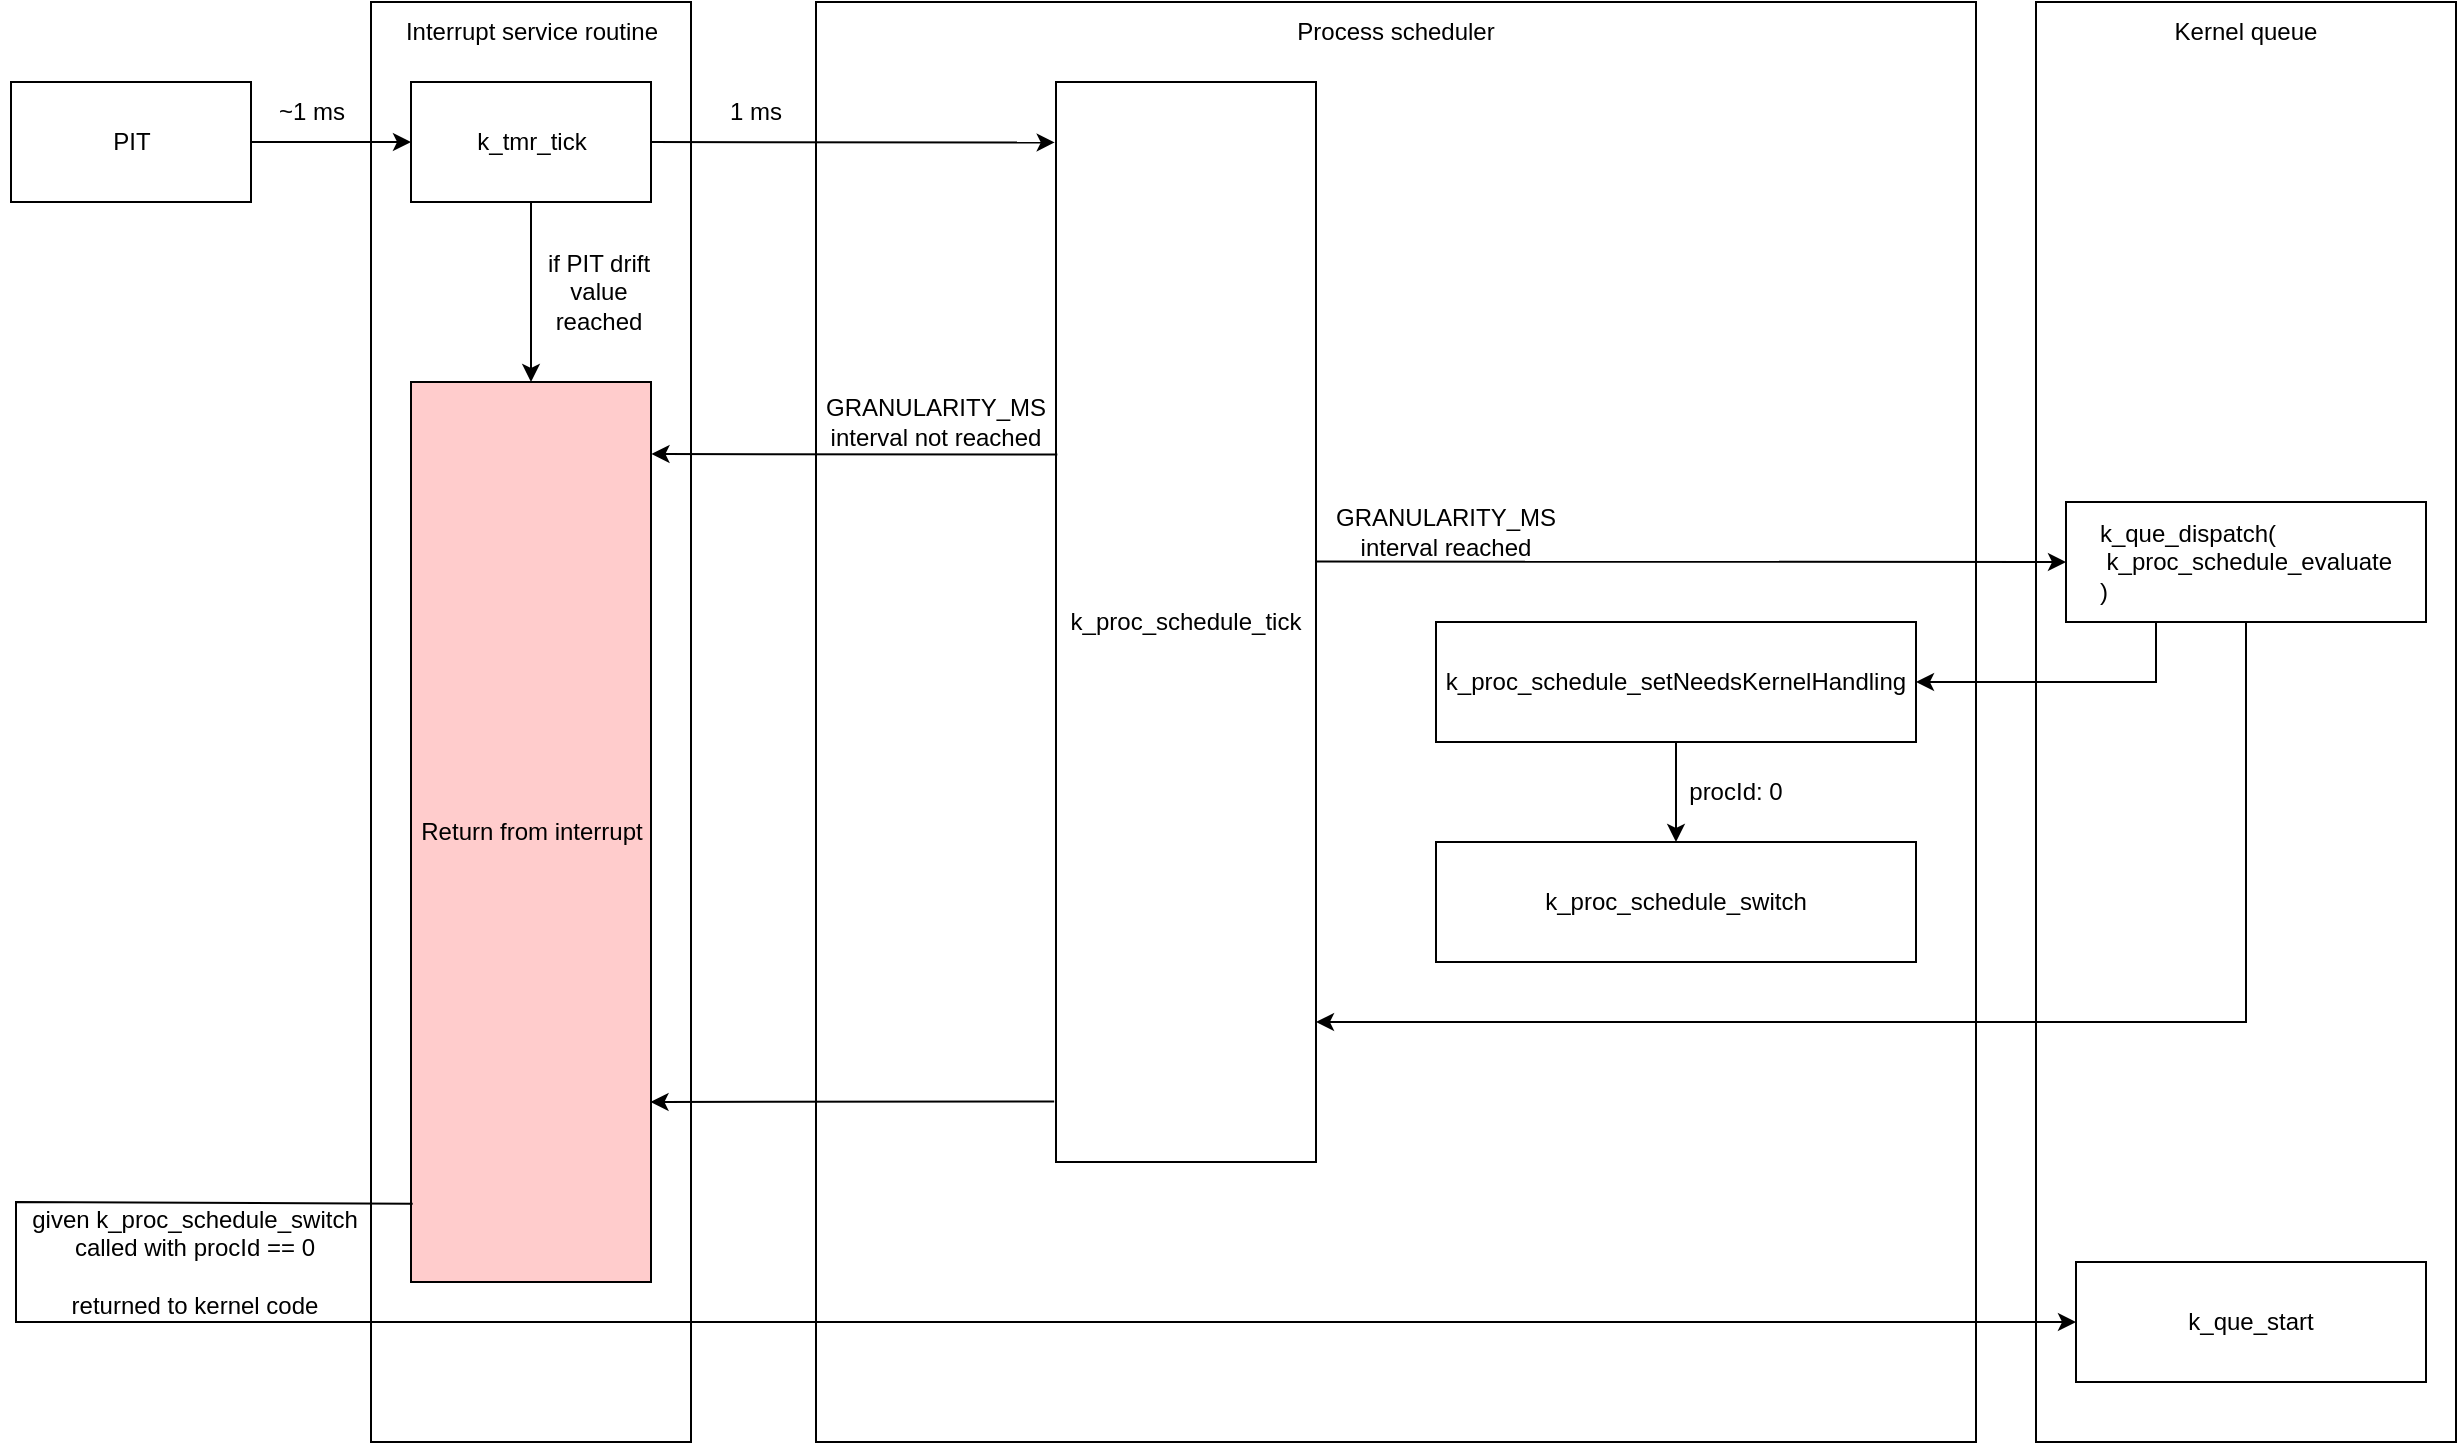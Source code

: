 <mxfile version="20.8.13" type="github">
  <diagram id="C5RBs43oDa-KdzZeNtuy" name="Page-1">
    <mxGraphModel dx="2630" dy="2167" grid="1" gridSize="10" guides="1" tooltips="1" connect="1" arrows="1" fold="1" page="1" pageScale="1" pageWidth="827" pageHeight="1169" math="0" shadow="0">
      <root>
        <mxCell id="WIyWlLk6GJQsqaUBKTNV-0" />
        <mxCell id="WIyWlLk6GJQsqaUBKTNV-1" parent="WIyWlLk6GJQsqaUBKTNV-0" />
        <mxCell id="M0FN-xJ6hnQDgg32db2r-20" value="" style="rounded=0;whiteSpace=wrap;html=1;" vertex="1" parent="WIyWlLk6GJQsqaUBKTNV-1">
          <mxGeometry x="147.5" y="-30" width="160" height="720" as="geometry" />
        </mxCell>
        <mxCell id="M0FN-xJ6hnQDgg32db2r-15" value="" style="rounded=0;whiteSpace=wrap;html=1;" vertex="1" parent="WIyWlLk6GJQsqaUBKTNV-1">
          <mxGeometry x="980" y="-30" width="210" height="720" as="geometry" />
        </mxCell>
        <mxCell id="M0FN-xJ6hnQDgg32db2r-13" value="" style="rounded=0;whiteSpace=wrap;html=1;" vertex="1" parent="WIyWlLk6GJQsqaUBKTNV-1">
          <mxGeometry x="370" y="-30" width="580" height="720" as="geometry" />
        </mxCell>
        <mxCell id="M0FN-xJ6hnQDgg32db2r-0" value="PIT" style="rounded=0;whiteSpace=wrap;html=1;" vertex="1" parent="WIyWlLk6GJQsqaUBKTNV-1">
          <mxGeometry x="-32.5" y="10" width="120" height="60" as="geometry" />
        </mxCell>
        <mxCell id="M0FN-xJ6hnQDgg32db2r-1" value="" style="endArrow=classic;html=1;rounded=0;exitX=1;exitY=0.5;exitDx=0;exitDy=0;entryX=0;entryY=0.5;entryDx=0;entryDy=0;" edge="1" parent="WIyWlLk6GJQsqaUBKTNV-1" source="M0FN-xJ6hnQDgg32db2r-0" target="M0FN-xJ6hnQDgg32db2r-3">
          <mxGeometry width="50" height="50" relative="1" as="geometry">
            <mxPoint x="390" y="310" as="sourcePoint" />
            <mxPoint x="200" y="40" as="targetPoint" />
          </mxGeometry>
        </mxCell>
        <mxCell id="M0FN-xJ6hnQDgg32db2r-2" value="~1 ms" style="text;html=1;strokeColor=none;fillColor=none;align=center;verticalAlign=middle;whiteSpace=wrap;rounded=0;" vertex="1" parent="WIyWlLk6GJQsqaUBKTNV-1">
          <mxGeometry x="87.5" y="10" width="60" height="30" as="geometry" />
        </mxCell>
        <mxCell id="M0FN-xJ6hnQDgg32db2r-23" value="" style="edgeStyle=orthogonalEdgeStyle;rounded=0;orthogonalLoop=1;jettySize=auto;html=1;" edge="1" parent="WIyWlLk6GJQsqaUBKTNV-1" source="M0FN-xJ6hnQDgg32db2r-3" target="M0FN-xJ6hnQDgg32db2r-22">
          <mxGeometry relative="1" as="geometry" />
        </mxCell>
        <mxCell id="M0FN-xJ6hnQDgg32db2r-3" value="k_tmr_tick" style="rounded=0;whiteSpace=wrap;html=1;" vertex="1" parent="WIyWlLk6GJQsqaUBKTNV-1">
          <mxGeometry x="167.5" y="10" width="120" height="60" as="geometry" />
        </mxCell>
        <mxCell id="M0FN-xJ6hnQDgg32db2r-5" value="" style="endArrow=classic;html=1;rounded=0;exitX=1;exitY=0.5;exitDx=0;exitDy=0;entryX=-0.005;entryY=0.056;entryDx=0;entryDy=0;entryPerimeter=0;" edge="1" parent="WIyWlLk6GJQsqaUBKTNV-1" source="M0FN-xJ6hnQDgg32db2r-3" target="M0FN-xJ6hnQDgg32db2r-6">
          <mxGeometry width="50" height="50" relative="1" as="geometry">
            <mxPoint x="390" y="210" as="sourcePoint" />
            <mxPoint x="480" y="40" as="targetPoint" />
          </mxGeometry>
        </mxCell>
        <mxCell id="M0FN-xJ6hnQDgg32db2r-6" value="k_proc_schedule_tick" style="rounded=0;whiteSpace=wrap;html=1;" vertex="1" parent="WIyWlLk6GJQsqaUBKTNV-1">
          <mxGeometry x="490" y="10" width="130" height="540" as="geometry" />
        </mxCell>
        <mxCell id="M0FN-xJ6hnQDgg32db2r-7" value="&lt;div style=&quot;text-align: left;&quot;&gt;&lt;span style=&quot;background-color: initial;&quot;&gt;k_que_dispatch(&lt;/span&gt;&lt;/div&gt;&lt;span style=&quot;white-space: pre;&quot;&gt;&lt;div style=&quot;text-align: left;&quot;&gt;&lt;span style=&quot;background-color: initial;&quot;&gt;	&lt;/span&gt;&lt;span style=&quot;background-color: initial; white-space: normal;&quot;&gt;k_proc_schedule_evaluate&lt;/span&gt;&lt;/div&gt;&lt;/span&gt;&lt;div style=&quot;text-align: left;&quot;&gt;&lt;span style=&quot;background-color: initial;&quot;&gt;)&lt;/span&gt;&lt;/div&gt;" style="rounded=0;whiteSpace=wrap;html=1;" vertex="1" parent="WIyWlLk6GJQsqaUBKTNV-1">
          <mxGeometry x="995" y="220" width="180" height="60" as="geometry" />
        </mxCell>
        <mxCell id="M0FN-xJ6hnQDgg32db2r-8" value="1 ms" style="text;html=1;strokeColor=none;fillColor=none;align=center;verticalAlign=middle;whiteSpace=wrap;rounded=0;" vertex="1" parent="WIyWlLk6GJQsqaUBKTNV-1">
          <mxGeometry x="310" y="10" width="60" height="30" as="geometry" />
        </mxCell>
        <mxCell id="M0FN-xJ6hnQDgg32db2r-10" value="" style="endArrow=classic;html=1;rounded=0;exitX=1;exitY=0.444;exitDx=0;exitDy=0;entryX=0;entryY=0.5;entryDx=0;entryDy=0;exitPerimeter=0;" edge="1" parent="WIyWlLk6GJQsqaUBKTNV-1" source="M0FN-xJ6hnQDgg32db2r-6" target="M0FN-xJ6hnQDgg32db2r-7">
          <mxGeometry width="50" height="50" relative="1" as="geometry">
            <mxPoint x="710" y="220" as="sourcePoint" />
            <mxPoint x="610" y="30" as="targetPoint" />
          </mxGeometry>
        </mxCell>
        <mxCell id="M0FN-xJ6hnQDgg32db2r-11" value="GRANULARITY_MS interval reached" style="text;html=1;strokeColor=none;fillColor=none;align=center;verticalAlign=middle;whiteSpace=wrap;rounded=0;" vertex="1" parent="WIyWlLk6GJQsqaUBKTNV-1">
          <mxGeometry x="620" y="220" width="130" height="30" as="geometry" />
        </mxCell>
        <mxCell id="M0FN-xJ6hnQDgg32db2r-14" value="Process scheduler" style="text;html=1;strokeColor=none;fillColor=none;align=center;verticalAlign=middle;whiteSpace=wrap;rounded=0;" vertex="1" parent="WIyWlLk6GJQsqaUBKTNV-1">
          <mxGeometry x="590" y="-30" width="140" height="30" as="geometry" />
        </mxCell>
        <mxCell id="M0FN-xJ6hnQDgg32db2r-16" value="Kernel queue" style="text;html=1;strokeColor=none;fillColor=none;align=center;verticalAlign=middle;whiteSpace=wrap;rounded=0;" vertex="1" parent="WIyWlLk6GJQsqaUBKTNV-1">
          <mxGeometry x="1015" y="-30" width="140" height="30" as="geometry" />
        </mxCell>
        <mxCell id="M0FN-xJ6hnQDgg32db2r-21" value="Interrupt service routine" style="text;html=1;strokeColor=none;fillColor=none;align=center;verticalAlign=middle;whiteSpace=wrap;rounded=0;" vertex="1" parent="WIyWlLk6GJQsqaUBKTNV-1">
          <mxGeometry x="157.5" y="-30" width="140" height="30" as="geometry" />
        </mxCell>
        <mxCell id="M0FN-xJ6hnQDgg32db2r-22" value="Return from interrupt" style="rounded=0;whiteSpace=wrap;html=1;fillColor=#FFCCCC;" vertex="1" parent="WIyWlLk6GJQsqaUBKTNV-1">
          <mxGeometry x="167.5" y="160" width="120" height="450" as="geometry" />
        </mxCell>
        <mxCell id="M0FN-xJ6hnQDgg32db2r-24" value="if PIT drift value reached" style="text;html=1;strokeColor=none;fillColor=none;align=center;verticalAlign=middle;whiteSpace=wrap;rounded=0;" vertex="1" parent="WIyWlLk6GJQsqaUBKTNV-1">
          <mxGeometry x="225" y="90" width="72.5" height="50" as="geometry" />
        </mxCell>
        <mxCell id="M0FN-xJ6hnQDgg32db2r-26" value="GRANULARITY_MS interval not reached" style="text;html=1;strokeColor=none;fillColor=none;align=center;verticalAlign=middle;whiteSpace=wrap;rounded=0;" vertex="1" parent="WIyWlLk6GJQsqaUBKTNV-1">
          <mxGeometry x="370" y="160" width="120" height="40" as="geometry" />
        </mxCell>
        <mxCell id="M0FN-xJ6hnQDgg32db2r-27" value="k_proc_schedule_setNeedsKernelHandling" style="rounded=0;whiteSpace=wrap;html=1;" vertex="1" parent="WIyWlLk6GJQsqaUBKTNV-1">
          <mxGeometry x="680" y="280" width="240" height="60" as="geometry" />
        </mxCell>
        <mxCell id="M0FN-xJ6hnQDgg32db2r-30" value="k_proc_schedule_switch" style="rounded=0;whiteSpace=wrap;html=1;" vertex="1" parent="WIyWlLk6GJQsqaUBKTNV-1">
          <mxGeometry x="680" y="390" width="240" height="60" as="geometry" />
        </mxCell>
        <mxCell id="M0FN-xJ6hnQDgg32db2r-31" value="" style="endArrow=classic;html=1;rounded=0;exitX=0.5;exitY=1;exitDx=0;exitDy=0;entryX=0.5;entryY=0;entryDx=0;entryDy=0;" edge="1" parent="WIyWlLk6GJQsqaUBKTNV-1" source="M0FN-xJ6hnQDgg32db2r-27" target="M0FN-xJ6hnQDgg32db2r-30">
          <mxGeometry width="50" height="50" relative="1" as="geometry">
            <mxPoint x="920" y="290" as="sourcePoint" />
            <mxPoint x="970" y="240" as="targetPoint" />
          </mxGeometry>
        </mxCell>
        <mxCell id="M0FN-xJ6hnQDgg32db2r-32" value="procId: 0" style="text;html=1;strokeColor=none;fillColor=none;align=center;verticalAlign=middle;whiteSpace=wrap;rounded=0;" vertex="1" parent="WIyWlLk6GJQsqaUBKTNV-1">
          <mxGeometry x="800" y="350" width="60" height="30" as="geometry" />
        </mxCell>
        <mxCell id="M0FN-xJ6hnQDgg32db2r-33" value="" style="endArrow=classic;html=1;rounded=0;exitX=0.25;exitY=1;exitDx=0;exitDy=0;entryX=1;entryY=0.5;entryDx=0;entryDy=0;" edge="1" parent="WIyWlLk6GJQsqaUBKTNV-1" source="M0FN-xJ6hnQDgg32db2r-7" target="M0FN-xJ6hnQDgg32db2r-27">
          <mxGeometry width="50" height="50" relative="1" as="geometry">
            <mxPoint x="920" y="290" as="sourcePoint" />
            <mxPoint x="970" y="240" as="targetPoint" />
            <Array as="points">
              <mxPoint x="1040" y="310" />
            </Array>
          </mxGeometry>
        </mxCell>
        <mxCell id="M0FN-xJ6hnQDgg32db2r-35" value="" style="endArrow=classic;html=1;rounded=0;exitX=0.005;exitY=0.345;exitDx=0;exitDy=0;exitPerimeter=0;entryX=1.002;entryY=0.08;entryDx=0;entryDy=0;entryPerimeter=0;" edge="1" parent="WIyWlLk6GJQsqaUBKTNV-1" source="M0FN-xJ6hnQDgg32db2r-6" target="M0FN-xJ6hnQDgg32db2r-22">
          <mxGeometry width="50" height="50" relative="1" as="geometry">
            <mxPoint x="490" y="190" as="sourcePoint" />
            <mxPoint x="290" y="196" as="targetPoint" />
          </mxGeometry>
        </mxCell>
        <mxCell id="M0FN-xJ6hnQDgg32db2r-36" value="" style="endArrow=classic;html=1;rounded=0;exitX=0.5;exitY=1;exitDx=0;exitDy=0;" edge="1" parent="WIyWlLk6GJQsqaUBKTNV-1" source="M0FN-xJ6hnQDgg32db2r-7">
          <mxGeometry width="50" height="50" relative="1" as="geometry">
            <mxPoint x="920" y="490" as="sourcePoint" />
            <mxPoint x="620" y="480" as="targetPoint" />
            <Array as="points">
              <mxPoint x="1085" y="480" />
            </Array>
          </mxGeometry>
        </mxCell>
        <mxCell id="M0FN-xJ6hnQDgg32db2r-38" value="" style="endArrow=classic;html=1;rounded=0;exitX=-0.007;exitY=0.944;exitDx=0;exitDy=0;exitPerimeter=0;entryX=0.998;entryY=0.8;entryDx=0;entryDy=0;entryPerimeter=0;" edge="1" parent="WIyWlLk6GJQsqaUBKTNV-1" source="M0FN-xJ6hnQDgg32db2r-6" target="M0FN-xJ6hnQDgg32db2r-22">
          <mxGeometry width="50" height="50" relative="1" as="geometry">
            <mxPoint x="920" y="490" as="sourcePoint" />
            <mxPoint x="970" y="440" as="targetPoint" />
          </mxGeometry>
        </mxCell>
        <mxCell id="M0FN-xJ6hnQDgg32db2r-39" value="&lt;div style=&quot;text-align: left;&quot;&gt;k_que_start&lt;/div&gt;" style="rounded=0;whiteSpace=wrap;html=1;" vertex="1" parent="WIyWlLk6GJQsqaUBKTNV-1">
          <mxGeometry x="1000" y="600" width="175" height="60" as="geometry" />
        </mxCell>
        <mxCell id="M0FN-xJ6hnQDgg32db2r-40" value="" style="endArrow=classic;html=1;rounded=0;entryX=0;entryY=0.5;entryDx=0;entryDy=0;exitX=0.007;exitY=0.913;exitDx=0;exitDy=0;exitPerimeter=0;" edge="1" parent="WIyWlLk6GJQsqaUBKTNV-1" source="M0FN-xJ6hnQDgg32db2r-22" target="M0FN-xJ6hnQDgg32db2r-39">
          <mxGeometry width="50" height="50" relative="1" as="geometry">
            <mxPoint x="830" y="580" as="sourcePoint" />
            <mxPoint x="880" y="530" as="targetPoint" />
            <Array as="points">
              <mxPoint x="-30" y="570" />
              <mxPoint x="-30" y="630" />
            </Array>
          </mxGeometry>
        </mxCell>
        <mxCell id="M0FN-xJ6hnQDgg32db2r-41" value="given k_proc_schedule_switch called with procId == 0&lt;br&gt;&lt;br&gt;returned to kernel code" style="text;html=1;strokeColor=none;fillColor=none;align=center;verticalAlign=middle;whiteSpace=wrap;rounded=0;" vertex="1" parent="WIyWlLk6GJQsqaUBKTNV-1">
          <mxGeometry x="-32.5" y="570" width="182.5" height="60" as="geometry" />
        </mxCell>
      </root>
    </mxGraphModel>
  </diagram>
</mxfile>
